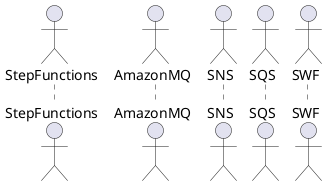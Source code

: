 @startuml

actor StepFunctions
/'異なる Lambda 機能を異なるステップで実行'/
actor AmazonMQ
/'MessegeQueue
'/
actor SNS
/'通知サービス
課金量が閾値超えたら通知とか。'/
actor SQS
/''/
actor SWF
/'SimpleWorkFlow
Amazonで注文したら、
Amazonの倉庫でシンプルなワークフロージョブが生成される'/

@enduml
